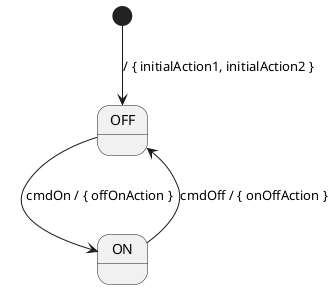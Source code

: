 @startuml

[*] --> OFF : / { initialAction1, initialAction2 }

state OFF

state ON

OFF --> ON : cmdOn / { offOnAction }
ON --> OFF : cmdOff / { onOffAction }

@enduml
